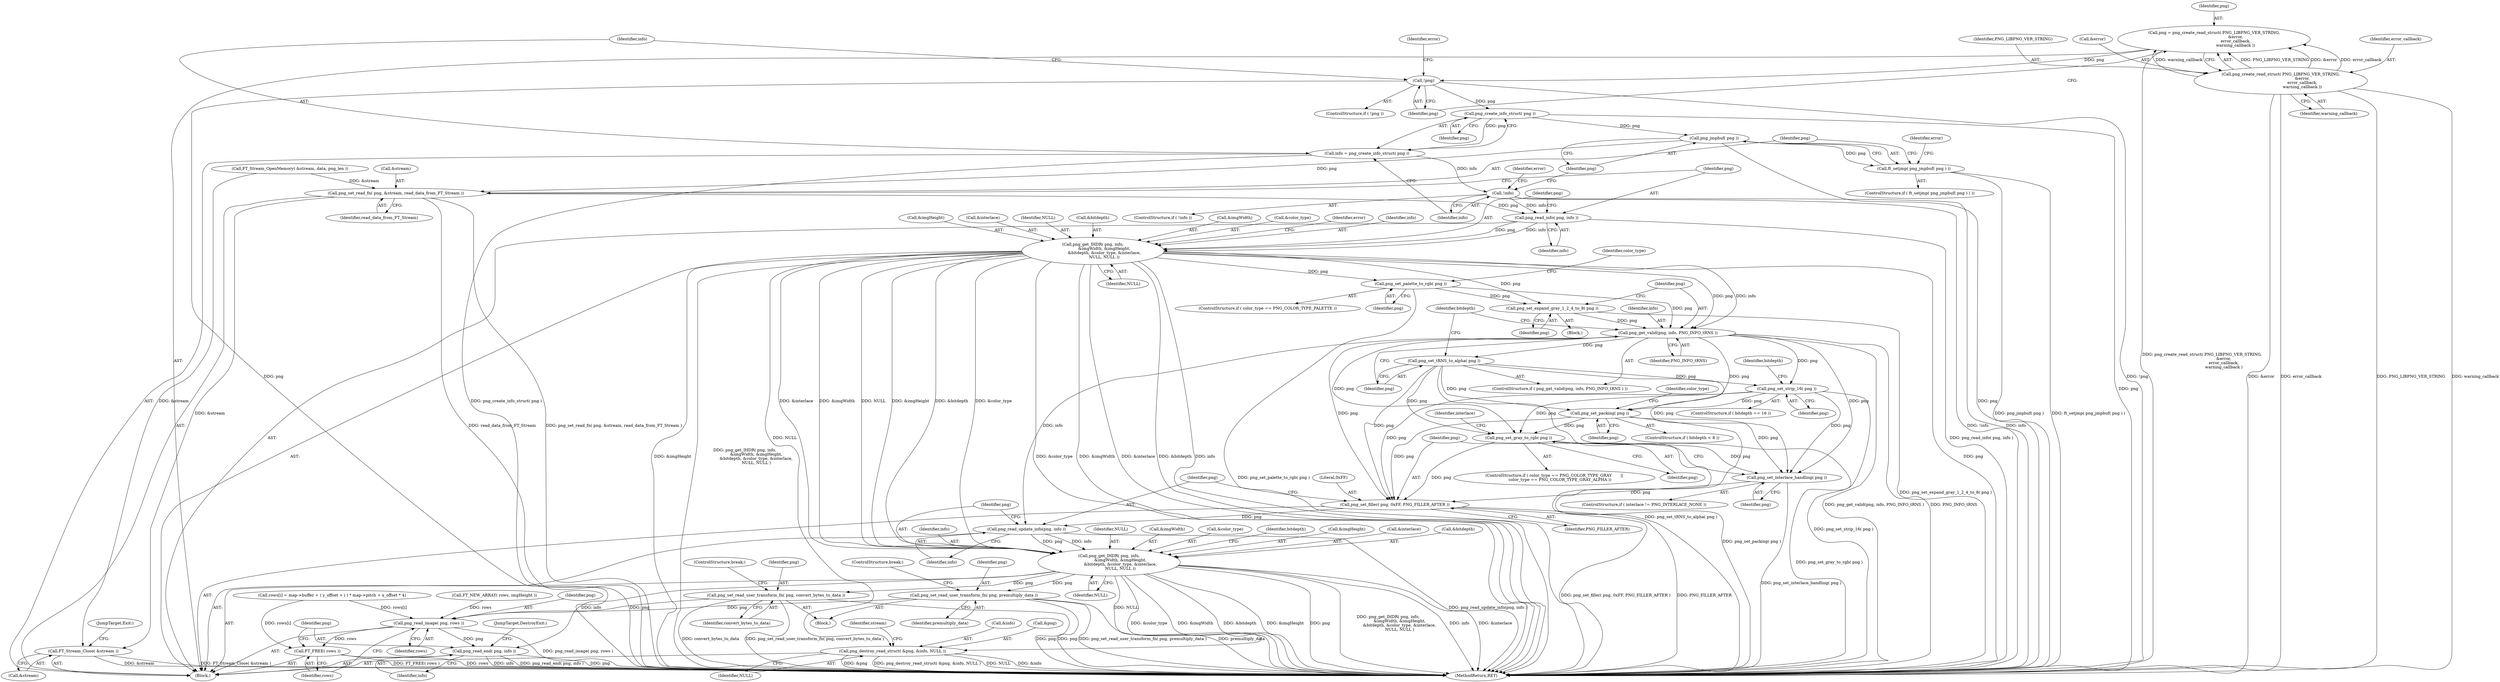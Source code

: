digraph "0_savannah_b3500af717010137046ec4076d1e1c0641e33727_6@API" {
"1000202" [label="(Call,png = png_create_read_struct( PNG_LIBPNG_VER_STRING,\n                                  &error,\n                                  error_callback,\n                                  warning_callback ))"];
"1000204" [label="(Call,png_create_read_struct( PNG_LIBPNG_VER_STRING,\n                                  &error,\n                                  error_callback,\n                                  warning_callback ))"];
"1000211" [label="(Call,!png)"];
"1000221" [label="(Call,png_create_info_struct( png ))"];
"1000219" [label="(Call,info = png_create_info_struct( png ))"];
"1000224" [label="(Call,!info)"];
"1000252" [label="(Call,png_read_info( png, info ))"];
"1000255" [label="(Call,png_get_IHDR( png, info,\n                  &imgWidth, &imgHeight,\n                  &bitdepth, &color_type, &interlace,\n                  NULL, NULL ))"];
"1000382" [label="(Call,png_set_palette_to_rgb( png ))"];
"1000389" [label="(Call,png_set_expand_gray_1_2_4_to_8( png ))"];
"1000392" [label="(Call,png_get_valid(png, info, PNG_INFO_tRNS ))"];
"1000396" [label="(Call,png_set_tRNS_to_alpha( png ))"];
"1000402" [label="(Call,png_set_strip_16( png ))"];
"1000408" [label="(Call,png_set_packing( png ))"];
"1000418" [label="(Call,png_set_gray_to_rgb( png ))"];
"1000424" [label="(Call,png_set_interlace_handling( png ))"];
"1000426" [label="(Call,png_set_filler( png, 0xFF, PNG_FILLER_AFTER ))"];
"1000430" [label="(Call,png_read_update_info(png, info ))"];
"1000433" [label="(Call,png_get_IHDR( png, info,\n                  &imgWidth, &imgHeight,\n                  &bitdepth, &color_type, &interlace,\n                  NULL, NULL ))"];
"1000472" [label="(Call,png_set_read_user_transform_fn( png, premultiply_data ))"];
"1000521" [label="(Call,png_read_image( png, rows ))"];
"1000524" [label="(Call,FT_FREE( rows ))"];
"1000526" [label="(Call,png_read_end( png, info ))"];
"1000477" [label="(Call,png_set_read_user_transform_fn( png, convert_bytes_to_data ))"];
"1000530" [label="(Call,png_destroy_read_struct( &png, &info, NULL ))"];
"1000239" [label="(Call,png_jmpbuf( png ))"];
"1000238" [label="(Call,ft_setjmp( png_jmpbuf( png ) ))"];
"1000247" [label="(Call,png_set_read_fn( png, &stream, read_data_from_FT_Stream ))"];
"1000536" [label="(Call,FT_Stream_Close( &stream ))"];
"1000202" [label="(Call,png = png_create_read_struct( PNG_LIBPNG_VER_STRING,\n                                  &error,\n                                  error_callback,\n                                  warning_callback ))"];
"1000208" [label="(Identifier,error_callback)"];
"1000212" [label="(Identifier,png)"];
"1000427" [label="(Identifier,png)"];
"1000210" [label="(ControlStructure,if ( !png ))"];
"1000474" [label="(Identifier,premultiply_data)"];
"1000402" [label="(Call,png_set_strip_16( png ))"];
"1000197" [label="(Call,FT_Stream_OpenMemory( &stream, data, png_len ))"];
"1000419" [label="(Identifier,png)"];
"1000404" [label="(ControlStructure,if ( bitdepth < 8 ))"];
"1000257" [label="(Identifier,info)"];
"1000222" [label="(Identifier,png)"];
"1000447" [label="(Identifier,NULL)"];
"1000477" [label="(Call,png_set_read_user_transform_fn( png, convert_bytes_to_data ))"];
"1000525" [label="(Identifier,rows)"];
"1000260" [label="(Call,&imgHeight)"];
"1000446" [label="(Identifier,NULL)"];
"1000211" [label="(Call,!png)"];
"1000253" [label="(Identifier,png)"];
"1000249" [label="(Call,&stream)"];
"1000382" [label="(Call,png_set_palette_to_rgb( png ))"];
"1000432" [label="(Identifier,info)"];
"1000475" [label="(ControlStructure,break;)"];
"1000422" [label="(Identifier,interlace)"];
"1000533" [label="(Call,&info)"];
"1000436" [label="(Call,&imgWidth)"];
"1000529" [label="(JumpTarget,DestroyExit:)"];
"1000434" [label="(Identifier,png)"];
"1000396" [label="(Call,png_set_tRNS_to_alpha( png ))"];
"1000522" [label="(Identifier,png)"];
"1000238" [label="(Call,ft_setjmp( png_jmpbuf( png ) ))"];
"1000251" [label="(Identifier,read_data_from_FT_Stream)"];
"1000408" [label="(Call,png_set_packing( png ))"];
"1000480" [label="(ControlStructure,break;)"];
"1000442" [label="(Call,&color_type)"];
"1000451" [label="(Identifier,bitdepth)"];
"1000438" [label="(Call,&imgHeight)"];
"1000269" [label="(Identifier,NULL)"];
"1000392" [label="(Call,png_get_valid(png, info, PNG_INFO_tRNS ))"];
"1000393" [label="(Identifier,png)"];
"1000521" [label="(Call,png_read_image( png, rows ))"];
"1000119" [label="(Block,)"];
"1000530" [label="(Call,png_destroy_read_struct( &png, &info, NULL ))"];
"1000479" [label="(Identifier,convert_bytes_to_data)"];
"1000424" [label="(Call,png_set_interlace_handling( png ))"];
"1000266" [label="(Call,&interlace)"];
"1000400" [label="(Identifier,bitdepth)"];
"1000388" [label="(Block,)"];
"1000248" [label="(Identifier,png)"];
"1000433" [label="(Call,png_get_IHDR( png, info,\n                  &imgWidth, &imgHeight,\n                  &bitdepth, &color_type, &interlace,\n                  NULL, NULL ))"];
"1000383" [label="(Identifier,png)"];
"1000413" [label="(Identifier,color_type)"];
"1000429" [label="(Identifier,PNG_FILLER_AFTER)"];
"1000268" [label="(Identifier,NULL)"];
"1000221" [label="(Call,png_create_info_struct( png ))"];
"1000420" [label="(ControlStructure,if ( interlace != PNG_INTERLACE_NONE ))"];
"1000426" [label="(Call,png_set_filler( png, 0xFF, PNG_FILLER_AFTER ))"];
"1000262" [label="(Call,&bitdepth)"];
"1000205" [label="(Identifier,PNG_LIBPNG_VER_STRING)"];
"1000469" [label="(Block,)"];
"1000531" [label="(Call,&png)"];
"1000406" [label="(Identifier,bitdepth)"];
"1000258" [label="(Call,&imgWidth)"];
"1000526" [label="(Call,png_read_end( png, info ))"];
"1000523" [label="(Identifier,rows)"];
"1000220" [label="(Identifier,info)"];
"1000223" [label="(ControlStructure,if ( !info ))"];
"1000398" [label="(ControlStructure,if ( bitdepth == 16 ))"];
"1000418" [label="(Call,png_set_gray_to_rgb( png ))"];
"1000524" [label="(Call,FT_FREE( rows ))"];
"1000252" [label="(Call,png_read_info( png, info ))"];
"1000225" [label="(Identifier,info)"];
"1000239" [label="(Call,png_jmpbuf( png ))"];
"1000537" [label="(Call,&stream)"];
"1000473" [label="(Identifier,png)"];
"1000215" [label="(Identifier,error)"];
"1000256" [label="(Identifier,png)"];
"1000425" [label="(Identifier,png)"];
"1000482" [label="(Call,FT_NEW_ARRAY( rows, imgHeight ))"];
"1000219" [label="(Call,info = png_create_info_struct( png ))"];
"1000203" [label="(Identifier,png)"];
"1000502" [label="(Call,rows[i] = map->buffer + ( y_offset + i ) * map->pitch + x_offset * 4)"];
"1000536" [label="(Call,FT_Stream_Close( &stream ))"];
"1000528" [label="(Identifier,info)"];
"1000444" [label="(Call,&interlace)"];
"1000264" [label="(Call,&color_type)"];
"1000390" [label="(Identifier,png)"];
"1000378" [label="(ControlStructure,if ( color_type == PNG_COLOR_TYPE_PALETTE ))"];
"1000440" [label="(Call,&bitdepth)"];
"1000535" [label="(Identifier,NULL)"];
"1000206" [label="(Call,&error)"];
"1000410" [label="(ControlStructure,if ( color_type == PNG_COLOR_TYPE_GRAY       ||\n         color_type == PNG_COLOR_TYPE_GRAY_ALPHA ))"];
"1000395" [label="(Identifier,PNG_INFO_tRNS)"];
"1000209" [label="(Identifier,warning_callback)"];
"1000394" [label="(Identifier,info)"];
"1000478" [label="(Identifier,png)"];
"1000435" [label="(Identifier,info)"];
"1000224" [label="(Call,!info)"];
"1000247" [label="(Call,png_set_read_fn( png, &stream, read_data_from_FT_Stream ))"];
"1000255" [label="(Call,png_get_IHDR( png, info,\n                  &imgWidth, &imgHeight,\n                  &bitdepth, &color_type, &interlace,\n                  NULL, NULL ))"];
"1000391" [label="(ControlStructure,if ( png_get_valid(png, info, PNG_INFO_tRNS ) ))"];
"1000542" [label="(MethodReturn,RET)"];
"1000527" [label="(Identifier,png)"];
"1000228" [label="(Identifier,error)"];
"1000430" [label="(Call,png_read_update_info(png, info ))"];
"1000254" [label="(Identifier,info)"];
"1000237" [label="(ControlStructure,if ( ft_setjmp( png_jmpbuf( png ) ) ))"];
"1000204" [label="(Call,png_create_read_struct( PNG_LIBPNG_VER_STRING,\n                                  &error,\n                                  error_callback,\n                                  warning_callback ))"];
"1000272" [label="(Identifier,error)"];
"1000431" [label="(Identifier,png)"];
"1000409" [label="(Identifier,png)"];
"1000240" [label="(Identifier,png)"];
"1000389" [label="(Call,png_set_expand_gray_1_2_4_to_8( png ))"];
"1000397" [label="(Identifier,png)"];
"1000472" [label="(Call,png_set_read_user_transform_fn( png, premultiply_data ))"];
"1000539" [label="(JumpTarget,Exit:)"];
"1000538" [label="(Identifier,stream)"];
"1000243" [label="(Identifier,error)"];
"1000428" [label="(Literal,0xFF)"];
"1000403" [label="(Identifier,png)"];
"1000386" [label="(Identifier,color_type)"];
"1000202" -> "1000119"  [label="AST: "];
"1000202" -> "1000204"  [label="CFG: "];
"1000203" -> "1000202"  [label="AST: "];
"1000204" -> "1000202"  [label="AST: "];
"1000212" -> "1000202"  [label="CFG: "];
"1000202" -> "1000542"  [label="DDG: png_create_read_struct( PNG_LIBPNG_VER_STRING,\n                                  &error,\n                                  error_callback,\n                                  warning_callback )"];
"1000204" -> "1000202"  [label="DDG: PNG_LIBPNG_VER_STRING"];
"1000204" -> "1000202"  [label="DDG: &error"];
"1000204" -> "1000202"  [label="DDG: error_callback"];
"1000204" -> "1000202"  [label="DDG: warning_callback"];
"1000202" -> "1000211"  [label="DDG: png"];
"1000204" -> "1000209"  [label="CFG: "];
"1000205" -> "1000204"  [label="AST: "];
"1000206" -> "1000204"  [label="AST: "];
"1000208" -> "1000204"  [label="AST: "];
"1000209" -> "1000204"  [label="AST: "];
"1000204" -> "1000542"  [label="DDG: warning_callback"];
"1000204" -> "1000542"  [label="DDG: &error"];
"1000204" -> "1000542"  [label="DDG: error_callback"];
"1000204" -> "1000542"  [label="DDG: PNG_LIBPNG_VER_STRING"];
"1000211" -> "1000210"  [label="AST: "];
"1000211" -> "1000212"  [label="CFG: "];
"1000212" -> "1000211"  [label="AST: "];
"1000215" -> "1000211"  [label="CFG: "];
"1000220" -> "1000211"  [label="CFG: "];
"1000211" -> "1000542"  [label="DDG: png"];
"1000211" -> "1000542"  [label="DDG: !png"];
"1000211" -> "1000221"  [label="DDG: png"];
"1000221" -> "1000219"  [label="AST: "];
"1000221" -> "1000222"  [label="CFG: "];
"1000222" -> "1000221"  [label="AST: "];
"1000219" -> "1000221"  [label="CFG: "];
"1000221" -> "1000542"  [label="DDG: png"];
"1000221" -> "1000219"  [label="DDG: png"];
"1000221" -> "1000239"  [label="DDG: png"];
"1000219" -> "1000119"  [label="AST: "];
"1000220" -> "1000219"  [label="AST: "];
"1000225" -> "1000219"  [label="CFG: "];
"1000219" -> "1000542"  [label="DDG: png_create_info_struct( png )"];
"1000219" -> "1000224"  [label="DDG: info"];
"1000224" -> "1000223"  [label="AST: "];
"1000224" -> "1000225"  [label="CFG: "];
"1000225" -> "1000224"  [label="AST: "];
"1000228" -> "1000224"  [label="CFG: "];
"1000240" -> "1000224"  [label="CFG: "];
"1000224" -> "1000542"  [label="DDG: info"];
"1000224" -> "1000542"  [label="DDG: !info"];
"1000224" -> "1000252"  [label="DDG: info"];
"1000252" -> "1000119"  [label="AST: "];
"1000252" -> "1000254"  [label="CFG: "];
"1000253" -> "1000252"  [label="AST: "];
"1000254" -> "1000252"  [label="AST: "];
"1000256" -> "1000252"  [label="CFG: "];
"1000252" -> "1000542"  [label="DDG: png_read_info( png, info )"];
"1000247" -> "1000252"  [label="DDG: png"];
"1000252" -> "1000255"  [label="DDG: png"];
"1000252" -> "1000255"  [label="DDG: info"];
"1000255" -> "1000119"  [label="AST: "];
"1000255" -> "1000269"  [label="CFG: "];
"1000256" -> "1000255"  [label="AST: "];
"1000257" -> "1000255"  [label="AST: "];
"1000258" -> "1000255"  [label="AST: "];
"1000260" -> "1000255"  [label="AST: "];
"1000262" -> "1000255"  [label="AST: "];
"1000264" -> "1000255"  [label="AST: "];
"1000266" -> "1000255"  [label="AST: "];
"1000268" -> "1000255"  [label="AST: "];
"1000269" -> "1000255"  [label="AST: "];
"1000272" -> "1000255"  [label="CFG: "];
"1000255" -> "1000542"  [label="DDG: &imgHeight"];
"1000255" -> "1000542"  [label="DDG: png_get_IHDR( png, info,\n                  &imgWidth, &imgHeight,\n                  &bitdepth, &color_type, &interlace,\n                  NULL, NULL )"];
"1000255" -> "1000542"  [label="DDG: &color_type"];
"1000255" -> "1000542"  [label="DDG: &imgWidth"];
"1000255" -> "1000542"  [label="DDG: &interlace"];
"1000255" -> "1000542"  [label="DDG: &bitdepth"];
"1000255" -> "1000542"  [label="DDG: info"];
"1000255" -> "1000542"  [label="DDG: png"];
"1000255" -> "1000382"  [label="DDG: png"];
"1000255" -> "1000389"  [label="DDG: png"];
"1000255" -> "1000392"  [label="DDG: png"];
"1000255" -> "1000392"  [label="DDG: info"];
"1000255" -> "1000433"  [label="DDG: &imgWidth"];
"1000255" -> "1000433"  [label="DDG: &imgHeight"];
"1000255" -> "1000433"  [label="DDG: &bitdepth"];
"1000255" -> "1000433"  [label="DDG: &color_type"];
"1000255" -> "1000433"  [label="DDG: &interlace"];
"1000255" -> "1000433"  [label="DDG: NULL"];
"1000255" -> "1000530"  [label="DDG: NULL"];
"1000382" -> "1000378"  [label="AST: "];
"1000382" -> "1000383"  [label="CFG: "];
"1000383" -> "1000382"  [label="AST: "];
"1000386" -> "1000382"  [label="CFG: "];
"1000382" -> "1000542"  [label="DDG: png_set_palette_to_rgb( png )"];
"1000382" -> "1000389"  [label="DDG: png"];
"1000382" -> "1000392"  [label="DDG: png"];
"1000389" -> "1000388"  [label="AST: "];
"1000389" -> "1000390"  [label="CFG: "];
"1000390" -> "1000389"  [label="AST: "];
"1000393" -> "1000389"  [label="CFG: "];
"1000389" -> "1000542"  [label="DDG: png_set_expand_gray_1_2_4_to_8( png )"];
"1000389" -> "1000392"  [label="DDG: png"];
"1000392" -> "1000391"  [label="AST: "];
"1000392" -> "1000395"  [label="CFG: "];
"1000393" -> "1000392"  [label="AST: "];
"1000394" -> "1000392"  [label="AST: "];
"1000395" -> "1000392"  [label="AST: "];
"1000397" -> "1000392"  [label="CFG: "];
"1000400" -> "1000392"  [label="CFG: "];
"1000392" -> "1000542"  [label="DDG: png_get_valid(png, info, PNG_INFO_tRNS )"];
"1000392" -> "1000542"  [label="DDG: PNG_INFO_tRNS"];
"1000392" -> "1000396"  [label="DDG: png"];
"1000392" -> "1000402"  [label="DDG: png"];
"1000392" -> "1000408"  [label="DDG: png"];
"1000392" -> "1000418"  [label="DDG: png"];
"1000392" -> "1000424"  [label="DDG: png"];
"1000392" -> "1000426"  [label="DDG: png"];
"1000392" -> "1000430"  [label="DDG: info"];
"1000396" -> "1000391"  [label="AST: "];
"1000396" -> "1000397"  [label="CFG: "];
"1000397" -> "1000396"  [label="AST: "];
"1000400" -> "1000396"  [label="CFG: "];
"1000396" -> "1000542"  [label="DDG: png_set_tRNS_to_alpha( png )"];
"1000396" -> "1000402"  [label="DDG: png"];
"1000396" -> "1000408"  [label="DDG: png"];
"1000396" -> "1000418"  [label="DDG: png"];
"1000396" -> "1000424"  [label="DDG: png"];
"1000396" -> "1000426"  [label="DDG: png"];
"1000402" -> "1000398"  [label="AST: "];
"1000402" -> "1000403"  [label="CFG: "];
"1000403" -> "1000402"  [label="AST: "];
"1000406" -> "1000402"  [label="CFG: "];
"1000402" -> "1000542"  [label="DDG: png_set_strip_16( png )"];
"1000402" -> "1000408"  [label="DDG: png"];
"1000402" -> "1000418"  [label="DDG: png"];
"1000402" -> "1000424"  [label="DDG: png"];
"1000402" -> "1000426"  [label="DDG: png"];
"1000408" -> "1000404"  [label="AST: "];
"1000408" -> "1000409"  [label="CFG: "];
"1000409" -> "1000408"  [label="AST: "];
"1000413" -> "1000408"  [label="CFG: "];
"1000408" -> "1000542"  [label="DDG: png_set_packing( png )"];
"1000408" -> "1000418"  [label="DDG: png"];
"1000408" -> "1000424"  [label="DDG: png"];
"1000408" -> "1000426"  [label="DDG: png"];
"1000418" -> "1000410"  [label="AST: "];
"1000418" -> "1000419"  [label="CFG: "];
"1000419" -> "1000418"  [label="AST: "];
"1000422" -> "1000418"  [label="CFG: "];
"1000418" -> "1000542"  [label="DDG: png_set_gray_to_rgb( png )"];
"1000418" -> "1000424"  [label="DDG: png"];
"1000418" -> "1000426"  [label="DDG: png"];
"1000424" -> "1000420"  [label="AST: "];
"1000424" -> "1000425"  [label="CFG: "];
"1000425" -> "1000424"  [label="AST: "];
"1000427" -> "1000424"  [label="CFG: "];
"1000424" -> "1000542"  [label="DDG: png_set_interlace_handling( png )"];
"1000424" -> "1000426"  [label="DDG: png"];
"1000426" -> "1000119"  [label="AST: "];
"1000426" -> "1000429"  [label="CFG: "];
"1000427" -> "1000426"  [label="AST: "];
"1000428" -> "1000426"  [label="AST: "];
"1000429" -> "1000426"  [label="AST: "];
"1000431" -> "1000426"  [label="CFG: "];
"1000426" -> "1000542"  [label="DDG: png_set_filler( png, 0xFF, PNG_FILLER_AFTER )"];
"1000426" -> "1000542"  [label="DDG: PNG_FILLER_AFTER"];
"1000426" -> "1000430"  [label="DDG: png"];
"1000430" -> "1000119"  [label="AST: "];
"1000430" -> "1000432"  [label="CFG: "];
"1000431" -> "1000430"  [label="AST: "];
"1000432" -> "1000430"  [label="AST: "];
"1000434" -> "1000430"  [label="CFG: "];
"1000430" -> "1000542"  [label="DDG: png_read_update_info(png, info )"];
"1000430" -> "1000433"  [label="DDG: png"];
"1000430" -> "1000433"  [label="DDG: info"];
"1000433" -> "1000119"  [label="AST: "];
"1000433" -> "1000447"  [label="CFG: "];
"1000434" -> "1000433"  [label="AST: "];
"1000435" -> "1000433"  [label="AST: "];
"1000436" -> "1000433"  [label="AST: "];
"1000438" -> "1000433"  [label="AST: "];
"1000440" -> "1000433"  [label="AST: "];
"1000442" -> "1000433"  [label="AST: "];
"1000444" -> "1000433"  [label="AST: "];
"1000446" -> "1000433"  [label="AST: "];
"1000447" -> "1000433"  [label="AST: "];
"1000451" -> "1000433"  [label="CFG: "];
"1000433" -> "1000542"  [label="DDG: &color_type"];
"1000433" -> "1000542"  [label="DDG: &imgWidth"];
"1000433" -> "1000542"  [label="DDG: &bitdepth"];
"1000433" -> "1000542"  [label="DDG: &imgHeight"];
"1000433" -> "1000542"  [label="DDG: png"];
"1000433" -> "1000542"  [label="DDG: png_get_IHDR( png, info,\n                  &imgWidth, &imgHeight,\n                  &bitdepth, &color_type, &interlace,\n                  NULL, NULL )"];
"1000433" -> "1000542"  [label="DDG: info"];
"1000433" -> "1000542"  [label="DDG: &interlace"];
"1000433" -> "1000472"  [label="DDG: png"];
"1000433" -> "1000477"  [label="DDG: png"];
"1000433" -> "1000526"  [label="DDG: info"];
"1000433" -> "1000530"  [label="DDG: NULL"];
"1000472" -> "1000469"  [label="AST: "];
"1000472" -> "1000474"  [label="CFG: "];
"1000473" -> "1000472"  [label="AST: "];
"1000474" -> "1000472"  [label="AST: "];
"1000475" -> "1000472"  [label="CFG: "];
"1000472" -> "1000542"  [label="DDG: png_set_read_user_transform_fn( png, premultiply_data )"];
"1000472" -> "1000542"  [label="DDG: premultiply_data"];
"1000472" -> "1000542"  [label="DDG: png"];
"1000472" -> "1000521"  [label="DDG: png"];
"1000521" -> "1000119"  [label="AST: "];
"1000521" -> "1000523"  [label="CFG: "];
"1000522" -> "1000521"  [label="AST: "];
"1000523" -> "1000521"  [label="AST: "];
"1000525" -> "1000521"  [label="CFG: "];
"1000521" -> "1000542"  [label="DDG: png_read_image( png, rows )"];
"1000477" -> "1000521"  [label="DDG: png"];
"1000502" -> "1000521"  [label="DDG: rows[i]"];
"1000482" -> "1000521"  [label="DDG: rows"];
"1000521" -> "1000524"  [label="DDG: rows"];
"1000521" -> "1000526"  [label="DDG: png"];
"1000524" -> "1000119"  [label="AST: "];
"1000524" -> "1000525"  [label="CFG: "];
"1000525" -> "1000524"  [label="AST: "];
"1000527" -> "1000524"  [label="CFG: "];
"1000524" -> "1000542"  [label="DDG: rows"];
"1000524" -> "1000542"  [label="DDG: FT_FREE( rows )"];
"1000502" -> "1000524"  [label="DDG: rows[i]"];
"1000526" -> "1000119"  [label="AST: "];
"1000526" -> "1000528"  [label="CFG: "];
"1000527" -> "1000526"  [label="AST: "];
"1000528" -> "1000526"  [label="AST: "];
"1000529" -> "1000526"  [label="CFG: "];
"1000526" -> "1000542"  [label="DDG: info"];
"1000526" -> "1000542"  [label="DDG: png_read_end( png, info )"];
"1000526" -> "1000542"  [label="DDG: png"];
"1000477" -> "1000469"  [label="AST: "];
"1000477" -> "1000479"  [label="CFG: "];
"1000478" -> "1000477"  [label="AST: "];
"1000479" -> "1000477"  [label="AST: "];
"1000480" -> "1000477"  [label="CFG: "];
"1000477" -> "1000542"  [label="DDG: convert_bytes_to_data"];
"1000477" -> "1000542"  [label="DDG: png_set_read_user_transform_fn( png, convert_bytes_to_data )"];
"1000477" -> "1000542"  [label="DDG: png"];
"1000530" -> "1000119"  [label="AST: "];
"1000530" -> "1000535"  [label="CFG: "];
"1000531" -> "1000530"  [label="AST: "];
"1000533" -> "1000530"  [label="AST: "];
"1000535" -> "1000530"  [label="AST: "];
"1000538" -> "1000530"  [label="CFG: "];
"1000530" -> "1000542"  [label="DDG: &info"];
"1000530" -> "1000542"  [label="DDG: &png"];
"1000530" -> "1000542"  [label="DDG: png_destroy_read_struct( &png, &info, NULL )"];
"1000530" -> "1000542"  [label="DDG: NULL"];
"1000239" -> "1000238"  [label="AST: "];
"1000239" -> "1000240"  [label="CFG: "];
"1000240" -> "1000239"  [label="AST: "];
"1000238" -> "1000239"  [label="CFG: "];
"1000239" -> "1000542"  [label="DDG: png"];
"1000239" -> "1000238"  [label="DDG: png"];
"1000239" -> "1000247"  [label="DDG: png"];
"1000238" -> "1000237"  [label="AST: "];
"1000243" -> "1000238"  [label="CFG: "];
"1000248" -> "1000238"  [label="CFG: "];
"1000238" -> "1000542"  [label="DDG: png_jmpbuf( png )"];
"1000238" -> "1000542"  [label="DDG: ft_setjmp( png_jmpbuf( png ) )"];
"1000247" -> "1000119"  [label="AST: "];
"1000247" -> "1000251"  [label="CFG: "];
"1000248" -> "1000247"  [label="AST: "];
"1000249" -> "1000247"  [label="AST: "];
"1000251" -> "1000247"  [label="AST: "];
"1000253" -> "1000247"  [label="CFG: "];
"1000247" -> "1000542"  [label="DDG: read_data_from_FT_Stream"];
"1000247" -> "1000542"  [label="DDG: png_set_read_fn( png, &stream, read_data_from_FT_Stream )"];
"1000197" -> "1000247"  [label="DDG: &stream"];
"1000247" -> "1000536"  [label="DDG: &stream"];
"1000536" -> "1000119"  [label="AST: "];
"1000536" -> "1000537"  [label="CFG: "];
"1000537" -> "1000536"  [label="AST: "];
"1000539" -> "1000536"  [label="CFG: "];
"1000536" -> "1000542"  [label="DDG: FT_Stream_Close( &stream )"];
"1000536" -> "1000542"  [label="DDG: &stream"];
"1000197" -> "1000536"  [label="DDG: &stream"];
}
